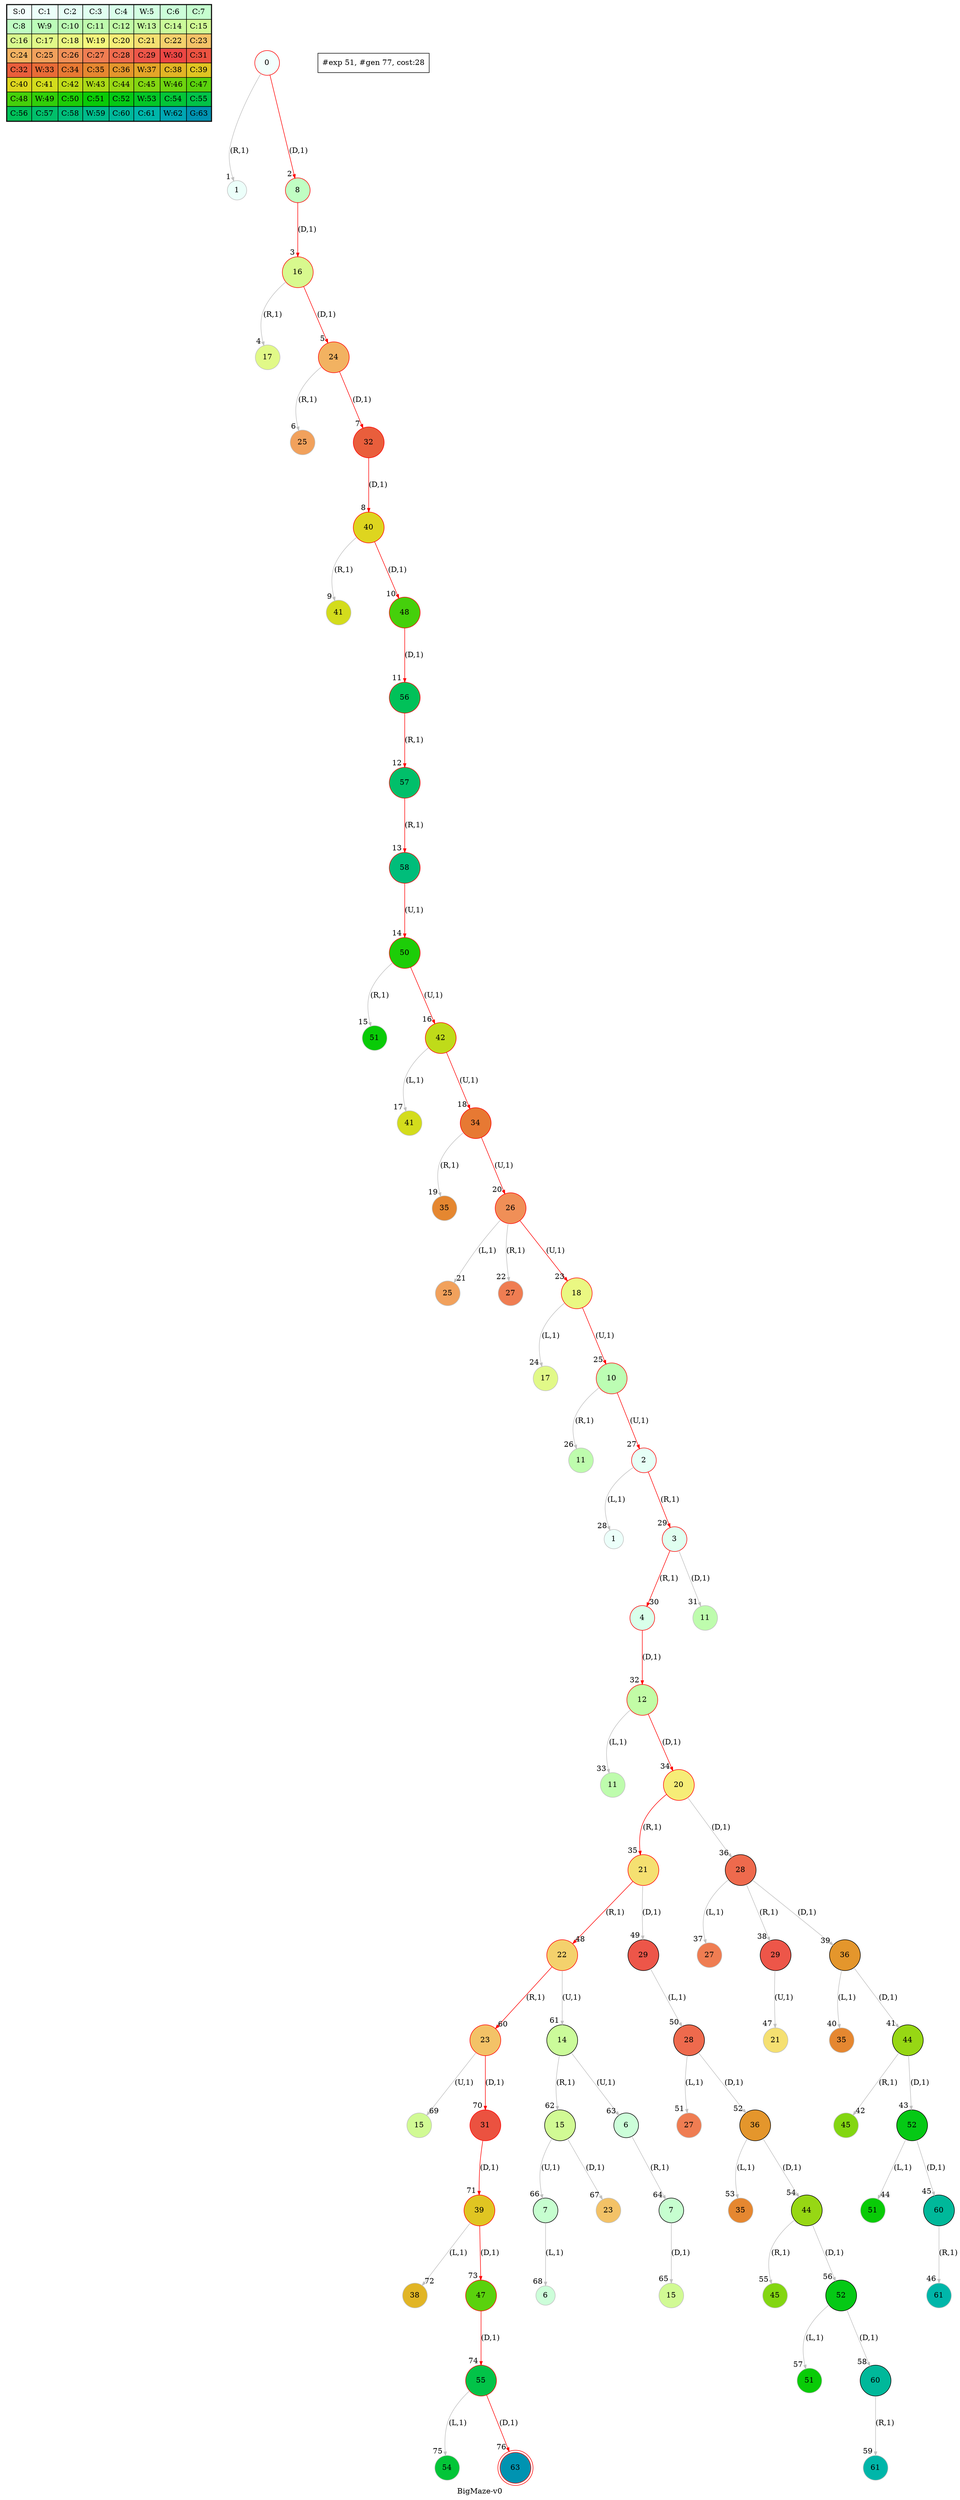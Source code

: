 digraph BigMaze { label="BigMaze-v0" nodesep=1 ranksep="1.2" node [shape=circle] edge [arrowsize=0.7] 
subgraph MAP {label=Map;map [shape=plaintext label=<<table border="1" cellpadding="5" cellspacing="0" cellborder="1"><tr><td bgcolor="0.46862745 0.04925994 0.99969645 1.        ">S:0</td><td bgcolor="0.45294118 0.07385253 0.99931706 1.        ">C:1</td><td bgcolor="0.4372549  0.09840028 0.99878599 1.        ">C:2</td><td bgcolor="0.42156863 0.12288829 0.99810333 1.        ">C:3</td><td bgcolor="0.40588235 0.1473017  0.99726917 1.        ">C:4</td><td bgcolor="0.39019608 0.17162568 0.99628365 1.        ">W:5</td><td bgcolor="0.3745098  0.19584547 0.99514692 1.        ">C:6</td><td bgcolor="0.35882353 0.21994636 0.99385914 1.        ">C:7</td></tr><tr><td bgcolor="0.34313725 0.24391372 0.99242051 1.        ">C:8</td><td bgcolor="0.32745098 0.267733   0.99083125 1.        ">W:9</td><td bgcolor="0.31176471 0.29138975 0.98909161 1.        ">C:10</td><td bgcolor="0.29607843 0.31486959 0.98720184 1.        ">C:11</td><td bgcolor="0.28039216 0.33815827 0.98516223 1.        ">C:12</td><td bgcolor="0.26470588 0.36124167 0.9829731  1.        ">W:13</td><td bgcolor="0.24901961 0.38410575 0.98063477 1.        ">C:14</td><td bgcolor="0.23333333 0.40673664 0.9781476  1.        ">C:15</td></tr><tr><td bgcolor="0.21764706 0.42912061 0.97551197 1.        ">C:16</td><td bgcolor="0.20196078 0.45124406 0.97272827 1.        ">C:17</td><td bgcolor="0.18627451 0.47309356 0.96979694 1.        ">C:18</td><td bgcolor="0.17058824 0.49465584 0.9667184  1.        ">W:19</td><td bgcolor="0.15490196 0.51591783 0.96349314 1.        ">C:20</td><td bgcolor="0.13921569 0.5368666  0.96012165 1.        ">C:21</td><td bgcolor="0.12352941 0.55748944 0.95660442 1.        ">C:22</td><td bgcolor="0.10784314 0.57777383 0.952942   1.        ">C:23</td></tr><tr><td bgcolor="0.09215686 0.59770746 0.94913494 1.        ">C:24</td><td bgcolor="0.07647059 0.61727822 0.94518383 1.        ">C:25</td><td bgcolor="0.06078431 0.63647424 0.94108925 1.        ">C:26</td><td bgcolor="0.04509804 0.65528385 0.93685184 1.        ">C:27</td><td bgcolor="0.02941176 0.67369564 0.93247223 1.        ">C:28</td><td bgcolor="0.01372549 0.69169844 0.92795109 1.        ">C:29</td><td bgcolor="0.00196078 0.70928131 0.92328911 1.        ">W:30</td><td bgcolor="0.01764706 0.72643357 0.91848699 1.        ">C:31</td></tr><tr><td bgcolor="0.03333333 0.74314483 0.91354546 1.        ">C:32</td><td bgcolor="0.04901961 0.75940492 0.90846527 1.        ">W:33</td><td bgcolor="0.06470588 0.77520398 0.9032472  1.        ">C:34</td><td bgcolor="0.08039216 0.79053241 0.89789203 1.        ">C:35</td><td bgcolor="0.09607843 0.80538092 0.89240058 1.        ">C:36</td><td bgcolor="0.11176471 0.81974048 0.88677369 1.        ">W:37</td><td bgcolor="0.12745098 0.83360239 0.88101219 1.        ">C:38</td><td bgcolor="0.14313725 0.84695821 0.87511698 1.        ">C:39</td></tr><tr><td bgcolor="0.15882353 0.85979985 0.86908895 1.        ">C:40</td><td bgcolor="0.1745098  0.87211951 0.862929   1.        ">C:41</td><td bgcolor="0.19019608 0.88390971 0.85663808 1.        ">C:42</td><td bgcolor="0.20588235 0.89516329 0.85021714 1.        ">W:43</td><td bgcolor="0.22156863 0.90587342 0.84366715 1.        ">C:44</td><td bgcolor="0.2372549  0.9160336  0.83698911 1.        ">C:45</td><td bgcolor="0.25294118 0.92563766 0.83018403 1.        ">W:46</td><td bgcolor="0.26862745 0.93467977 0.82325295 1.        ">C:47</td></tr><tr><td bgcolor="0.28431373 0.94315443 0.81619691 1.        ">C:48</td><td bgcolor="0.3        0.95105652 0.80901699 1.        ">W:49</td><td bgcolor="0.31568627 0.95838122 0.80171428 1.        ">C:50</td><td bgcolor="0.33137255 0.96512409 0.79428989 1.        ">C:51</td><td bgcolor="0.34705882 0.97128103 0.78674494 1.        ">C:52</td><td bgcolor="0.3627451  0.97684832 0.77908057 1.        ">W:53</td><td bgcolor="0.37843137 0.98182256 0.77129796 1.        ">C:54</td><td bgcolor="0.39411765 0.98620075 0.76339828 1.        ">C:55</td></tr><tr><td bgcolor="0.40980392 0.98998021 0.75538273 1.        ">C:56</td><td bgcolor="0.4254902  0.99315867 0.74725253 1.        ">C:57</td><td bgcolor="0.44117647 0.99573418 0.73900892 1.        ">C:58</td><td bgcolor="0.45686275 0.99770518 0.73065313 1.        ">W:59</td><td bgcolor="0.47254902 0.99907048 0.72218645 1.        ">C:60</td><td bgcolor="0.48823529 0.99982925 0.71361015 1.        ">C:61</td><td bgcolor="0.51176471 0.99982925 0.70054304 1.        ">W:62</td><td bgcolor="0.52745098 0.99907048 0.69169844 1.        ">G:63</td></tr></table>>]} 
"0_0" [label=0 style=filled color=grey fillcolor="0.46862745 0.04925994 0.99969645 1.        " ];  
"0_0" [label=" 0 " style=filled color=black color=red fillcolor="0.46862745 0.04925994 0.99969645 1.        " ];  "0_0.1-1" [label=1 style=filled color=grey fillcolor="0.45294118 0.07385253 0.99931706 1.        " ];   "0_0" -> "0_0.1-1" [label="(R,1)" headlabel=" 1 " color=grey ]; 
"0_0.8-3" [label=8 style=filled color=grey color=red fillcolor="0.34313725 0.24391372 0.99242051 1.        " ];   "0_0" -> "0_0.8-3" [label="(D,1)" headlabel=" 2 " color=grey color=red ]; 
"0_0.8-3" [label=" 8 " style=filled color=black color=red fillcolor="0.34313725 0.24391372 0.99242051 1.        " ];  "0_0.8.16-3" [label=16 style=filled color=grey color=red fillcolor="0.21764706 0.42912061 0.97551197 1.        " ];   "0_0.8-3" -> "0_0.8.16-3" [label="(D,1)" headlabel=" 3 " color=grey color=red ]; 
"0_0.8.16-3" [label=" 16 " style=filled color=black color=red fillcolor="0.21764706 0.42912061 0.97551197 1.        " ];  "0_0.8.16.17-1" [label=17 style=filled color=grey fillcolor="0.20196078 0.45124406 0.97272827 1.        " ];   "0_0.8.16-3" -> "0_0.8.16.17-1" [label="(R,1)" headlabel=" 4 " color=grey ]; 
"0_0.8.16.24-3" [label=24 style=filled color=grey color=red fillcolor="0.09215686 0.59770746 0.94913494 1.        " ];   "0_0.8.16-3" -> "0_0.8.16.24-3" [label="(D,1)" headlabel=" 5 " color=grey color=red ]; 
"0_0.8.16.24-3" [label=" 24 " style=filled color=black color=red fillcolor="0.09215686 0.59770746 0.94913494 1.        " ];  "0_0.8.16.24.25-1" [label=25 style=filled color=grey fillcolor="0.07647059 0.61727822 0.94518383 1.        " ];   "0_0.8.16.24-3" -> "0_0.8.16.24.25-1" [label="(R,1)" headlabel=" 6 " color=grey ]; 
"0_0.8.16.24.32-3" [label=32 style=filled color=grey color=red fillcolor="0.03333333 0.74314483 0.91354546 1.        " ];   "0_0.8.16.24-3" -> "0_0.8.16.24.32-3" [label="(D,1)" headlabel=" 7 " color=grey color=red ]; 
"0_0.8.16.24.32-3" [label=" 32 " style=filled color=black color=red fillcolor="0.03333333 0.74314483 0.91354546 1.        " ];  "0_0.8.16.24.32.40-3" [label=40 style=filled color=grey color=red fillcolor="0.15882353 0.85979985 0.86908895 1.        " ];   "0_0.8.16.24.32-3" -> "0_0.8.16.24.32.40-3" [label="(D,1)" headlabel=" 8 " color=grey color=red ]; 
"0_0.8.16.24.32.40-3" [label=" 40 " style=filled color=black color=red fillcolor="0.15882353 0.85979985 0.86908895 1.        " ];  "0_0.8.16.24.32.40.41-1" [label=41 style=filled color=grey fillcolor="0.1745098  0.87211951 0.862929   1.        " ];   "0_0.8.16.24.32.40-3" -> "0_0.8.16.24.32.40.41-1" [label="(R,1)" headlabel=" 9 " color=grey ]; 
"0_0.8.16.24.32.40.48-3" [label=48 style=filled color=grey color=red fillcolor="0.28431373 0.94315443 0.81619691 1.        " ];   "0_0.8.16.24.32.40-3" -> "0_0.8.16.24.32.40.48-3" [label="(D,1)" headlabel=" 10 " color=grey color=red ]; 
"0_0.8.16.24.32.40.48-3" [label=" 48 " style=filled color=black color=red fillcolor="0.28431373 0.94315443 0.81619691 1.        " ];  "0_0.8.16.24.32.40.48.56-3" [label=56 style=filled color=grey color=red fillcolor="0.40980392 0.98998021 0.75538273 1.        " ];   "0_0.8.16.24.32.40.48-3" -> "0_0.8.16.24.32.40.48.56-3" [label="(D,1)" headlabel=" 11 " color=grey color=red ]; 
"0_0.8.16.24.32.40.48.56-3" [label=" 56 " style=filled color=black color=red fillcolor="0.40980392 0.98998021 0.75538273 1.        " ];  "0_0.8.16.24.32.40.48.56.57-1" [label=57 style=filled color=grey color=red fillcolor="0.4254902  0.99315867 0.74725253 1.        " ];   "0_0.8.16.24.32.40.48.56-3" -> "0_0.8.16.24.32.40.48.56.57-1" [label="(R,1)" headlabel=" 12 " color=grey color=red ]; 
"0_0.8.16.24.32.40.48.56.57-1" [label=" 57 " style=filled color=black color=red fillcolor="0.4254902  0.99315867 0.74725253 1.        " ];  "0_0.8.16.24.32.40.48.56.57.58-1" [label=58 style=filled color=grey color=red fillcolor="0.44117647 0.99573418 0.73900892 1.        " ];   "0_0.8.16.24.32.40.48.56.57-1" -> "0_0.8.16.24.32.40.48.56.57.58-1" [label="(R,1)" headlabel=" 13 " color=grey color=red ]; 
"0_0.8.16.24.32.40.48.56.57.58-1" [label=" 58 " style=filled color=black color=red fillcolor="0.44117647 0.99573418 0.73900892 1.        " ];  "0_0.8.16.24.32.40.48.56.57.58.50-2" [label=50 style=filled color=grey color=red fillcolor="0.31568627 0.95838122 0.80171428 1.        " ];   "0_0.8.16.24.32.40.48.56.57.58-1" -> "0_0.8.16.24.32.40.48.56.57.58.50-2" [label="(U,1)" headlabel=" 14 " color=grey color=red ]; 
"0_0.8.16.24.32.40.48.56.57.58.50-2" [label=" 50 " style=filled color=black color=red fillcolor="0.31568627 0.95838122 0.80171428 1.        " ];  "0_0.8.16.24.32.40.48.56.57.58.50.51-1" [label=51 style=filled color=grey fillcolor="0.33137255 0.96512409 0.79428989 1.        " ];   "0_0.8.16.24.32.40.48.56.57.58.50-2" -> "0_0.8.16.24.32.40.48.56.57.58.50.51-1" [label="(R,1)" headlabel=" 15 " color=grey ]; 
"0_0.8.16.24.32.40.48.56.57.58.50.42-2" [label=42 style=filled color=grey color=red fillcolor="0.19019608 0.88390971 0.85663808 1.        " ];   "0_0.8.16.24.32.40.48.56.57.58.50-2" -> "0_0.8.16.24.32.40.48.56.57.58.50.42-2" [label="(U,1)" headlabel=" 16 " color=grey color=red ]; 
"0_0.8.16.24.32.40.48.56.57.58.50.42-2" [label=" 42 " style=filled color=black color=red fillcolor="0.19019608 0.88390971 0.85663808 1.        " ];  "0_0.8.16.24.32.40.48.56.57.58.50.42.41-0" [label=41 style=filled color=grey fillcolor="0.1745098  0.87211951 0.862929   1.        " ];   "0_0.8.16.24.32.40.48.56.57.58.50.42-2" -> "0_0.8.16.24.32.40.48.56.57.58.50.42.41-0" [label="(L,1)" headlabel=" 17 " color=grey ]; 
"0_0.8.16.24.32.40.48.56.57.58.50.42.34-2" [label=34 style=filled color=grey color=red fillcolor="0.06470588 0.77520398 0.9032472  1.        " ];   "0_0.8.16.24.32.40.48.56.57.58.50.42-2" -> "0_0.8.16.24.32.40.48.56.57.58.50.42.34-2" [label="(U,1)" headlabel=" 18 " color=grey color=red ]; 
"0_0.8.16.24.32.40.48.56.57.58.50.42.34-2" [label=" 34 " style=filled color=black color=red fillcolor="0.06470588 0.77520398 0.9032472  1.        " ];  "0_0.8.16.24.32.40.48.56.57.58.50.42.34.35-1" [label=35 style=filled color=grey fillcolor="0.08039216 0.79053241 0.89789203 1.        " ];   "0_0.8.16.24.32.40.48.56.57.58.50.42.34-2" -> "0_0.8.16.24.32.40.48.56.57.58.50.42.34.35-1" [label="(R,1)" headlabel=" 19 " color=grey ]; 
"0_0.8.16.24.32.40.48.56.57.58.50.42.34.26-2" [label=26 style=filled color=grey color=red fillcolor="0.06078431 0.63647424 0.94108925 1.        " ];   "0_0.8.16.24.32.40.48.56.57.58.50.42.34-2" -> "0_0.8.16.24.32.40.48.56.57.58.50.42.34.26-2" [label="(U,1)" headlabel=" 20 " color=grey color=red ]; 
"0_0.8.16.24.32.40.48.56.57.58.50.42.34.26-2" [label=" 26 " style=filled color=black color=red fillcolor="0.06078431 0.63647424 0.94108925 1.        " ];  "0_0.8.16.24.32.40.48.56.57.58.50.42.34.26.25-0" [label=25 style=filled color=grey fillcolor="0.07647059 0.61727822 0.94518383 1.        " ];   "0_0.8.16.24.32.40.48.56.57.58.50.42.34.26-2" -> "0_0.8.16.24.32.40.48.56.57.58.50.42.34.26.25-0" [label="(L,1)" headlabel=" 21 " color=grey ]; 
"0_0.8.16.24.32.40.48.56.57.58.50.42.34.26.27-1" [label=27 style=filled color=grey fillcolor="0.04509804 0.65528385 0.93685184 1.        " ];   "0_0.8.16.24.32.40.48.56.57.58.50.42.34.26-2" -> "0_0.8.16.24.32.40.48.56.57.58.50.42.34.26.27-1" [label="(R,1)" headlabel=" 22 " color=grey ]; 
"0_0.8.16.24.32.40.48.56.57.58.50.42.34.26.18-2" [label=18 style=filled color=grey color=red fillcolor="0.18627451 0.47309356 0.96979694 1.        " ];   "0_0.8.16.24.32.40.48.56.57.58.50.42.34.26-2" -> "0_0.8.16.24.32.40.48.56.57.58.50.42.34.26.18-2" [label="(U,1)" headlabel=" 23 " color=grey color=red ]; 
"0_0.8.16.24.32.40.48.56.57.58.50.42.34.26.18-2" [label=" 18 " style=filled color=black color=red fillcolor="0.18627451 0.47309356 0.96979694 1.        " ];  "0_0.8.16.24.32.40.48.56.57.58.50.42.34.26.18.17-0" [label=17 style=filled color=grey fillcolor="0.20196078 0.45124406 0.97272827 1.        " ];   "0_0.8.16.24.32.40.48.56.57.58.50.42.34.26.18-2" -> "0_0.8.16.24.32.40.48.56.57.58.50.42.34.26.18.17-0" [label="(L,1)" headlabel=" 24 " color=grey ]; 
"0_0.8.16.24.32.40.48.56.57.58.50.42.34.26.18.10-2" [label=10 style=filled color=grey color=red fillcolor="0.31176471 0.29138975 0.98909161 1.        " ];   "0_0.8.16.24.32.40.48.56.57.58.50.42.34.26.18-2" -> "0_0.8.16.24.32.40.48.56.57.58.50.42.34.26.18.10-2" [label="(U,1)" headlabel=" 25 " color=grey color=red ]; 
"0_0.8.16.24.32.40.48.56.57.58.50.42.34.26.18.10-2" [label=" 10 " style=filled color=black color=red fillcolor="0.31176471 0.29138975 0.98909161 1.        " ];  "0_0.8.16.24.32.40.48.56.57.58.50.42.34.26.18.10.11-1" [label=11 style=filled color=grey fillcolor="0.29607843 0.31486959 0.98720184 1.        " ];   "0_0.8.16.24.32.40.48.56.57.58.50.42.34.26.18.10-2" -> "0_0.8.16.24.32.40.48.56.57.58.50.42.34.26.18.10.11-1" [label="(R,1)" headlabel=" 26 " color=grey ]; 
"0_0.8.16.24.32.40.48.56.57.58.50.42.34.26.18.10.2-2" [label=2 style=filled color=grey color=red fillcolor="0.4372549  0.09840028 0.99878599 1.        " ];   "0_0.8.16.24.32.40.48.56.57.58.50.42.34.26.18.10-2" -> "0_0.8.16.24.32.40.48.56.57.58.50.42.34.26.18.10.2-2" [label="(U,1)" headlabel=" 27 " color=grey color=red ]; 
"0_0.8.16.24.32.40.48.56.57.58.50.42.34.26.18.10.2-2" [label=" 2 " style=filled color=black color=red fillcolor="0.4372549  0.09840028 0.99878599 1.        " ];  "0_0.8.16.24.32.40.48.56.57.58.50.42.34.26.18.10.2.1-0" [label=1 style=filled color=grey fillcolor="0.45294118 0.07385253 0.99931706 1.        " ];   "0_0.8.16.24.32.40.48.56.57.58.50.42.34.26.18.10.2-2" -> "0_0.8.16.24.32.40.48.56.57.58.50.42.34.26.18.10.2.1-0" [label="(L,1)" headlabel=" 28 " color=grey ]; 
"0_0.8.16.24.32.40.48.56.57.58.50.42.34.26.18.10.2.3-1" [label=3 style=filled color=grey color=red fillcolor="0.42156863 0.12288829 0.99810333 1.        " ];   "0_0.8.16.24.32.40.48.56.57.58.50.42.34.26.18.10.2-2" -> "0_0.8.16.24.32.40.48.56.57.58.50.42.34.26.18.10.2.3-1" [label="(R,1)" headlabel=" 29 " color=grey color=red ]; 
"0_0.8.16.24.32.40.48.56.57.58.50.42.34.26.18.10.2.3-1" [label=" 3 " style=filled color=black color=red fillcolor="0.42156863 0.12288829 0.99810333 1.        " ];  "0_0.8.16.24.32.40.48.56.57.58.50.42.34.26.18.10.2.3.4-1" [label=4 style=filled color=grey color=red fillcolor="0.40588235 0.1473017  0.99726917 1.        " ];   "0_0.8.16.24.32.40.48.56.57.58.50.42.34.26.18.10.2.3-1" -> "0_0.8.16.24.32.40.48.56.57.58.50.42.34.26.18.10.2.3.4-1" [label="(R,1)" headlabel=" 30 " color=grey color=red ]; 
"0_0.8.16.24.32.40.48.56.57.58.50.42.34.26.18.10.2.3.11-3" [label=11 style=filled color=grey fillcolor="0.29607843 0.31486959 0.98720184 1.        " ];   "0_0.8.16.24.32.40.48.56.57.58.50.42.34.26.18.10.2.3-1" -> "0_0.8.16.24.32.40.48.56.57.58.50.42.34.26.18.10.2.3.11-3" [label="(D,1)" headlabel=" 31 " color=grey ]; 
"0_0.8.16.24.32.40.48.56.57.58.50.42.34.26.18.10.2.3.4-1" [label=" 4 " style=filled color=black color=red fillcolor="0.40588235 0.1473017  0.99726917 1.        " ];  "0_0.8.16.24.32.40.48.56.57.58.50.42.34.26.18.10.2.3.4.12-3" [label=12 style=filled color=grey color=red fillcolor="0.28039216 0.33815827 0.98516223 1.        " ];   "0_0.8.16.24.32.40.48.56.57.58.50.42.34.26.18.10.2.3.4-1" -> "0_0.8.16.24.32.40.48.56.57.58.50.42.34.26.18.10.2.3.4.12-3" [label="(D,1)" headlabel=" 32 " color=grey color=red ]; 
"0_0.8.16.24.32.40.48.56.57.58.50.42.34.26.18.10.2.3.4.12-3" [label=" 12 " style=filled color=black color=red fillcolor="0.28039216 0.33815827 0.98516223 1.        " ];  "0_0.8.16.24.32.40.48.56.57.58.50.42.34.26.18.10.2.3.4.12.11-0" [label=11 style=filled color=grey fillcolor="0.29607843 0.31486959 0.98720184 1.        " ];   "0_0.8.16.24.32.40.48.56.57.58.50.42.34.26.18.10.2.3.4.12-3" -> "0_0.8.16.24.32.40.48.56.57.58.50.42.34.26.18.10.2.3.4.12.11-0" [label="(L,1)" headlabel=" 33 " color=grey ]; 
"0_0.8.16.24.32.40.48.56.57.58.50.42.34.26.18.10.2.3.4.12.20-3" [label=20 style=filled color=grey color=red fillcolor="0.15490196 0.51591783 0.96349314 1.        " ];   "0_0.8.16.24.32.40.48.56.57.58.50.42.34.26.18.10.2.3.4.12-3" -> "0_0.8.16.24.32.40.48.56.57.58.50.42.34.26.18.10.2.3.4.12.20-3" [label="(D,1)" headlabel=" 34 " color=grey color=red ]; 
"0_0.8.16.24.32.40.48.56.57.58.50.42.34.26.18.10.2.3.4.12.20-3" [label=" 20 " style=filled color=black color=red fillcolor="0.15490196 0.51591783 0.96349314 1.        " ];  "0_0.8.16.24.32.40.48.56.57.58.50.42.34.26.18.10.2.3.4.12.20.21-1" [label=21 style=filled color=grey color=red fillcolor="0.13921569 0.5368666  0.96012165 1.        " ];   "0_0.8.16.24.32.40.48.56.57.58.50.42.34.26.18.10.2.3.4.12.20-3" -> "0_0.8.16.24.32.40.48.56.57.58.50.42.34.26.18.10.2.3.4.12.20.21-1" [label="(R,1)" headlabel=" 35 " color=grey color=red ]; 
"0_0.8.16.24.32.40.48.56.57.58.50.42.34.26.18.10.2.3.4.12.20.28-3" [label=28 style=filled color=grey fillcolor="0.02941176 0.67369564 0.93247223 1.        " ];   "0_0.8.16.24.32.40.48.56.57.58.50.42.34.26.18.10.2.3.4.12.20-3" -> "0_0.8.16.24.32.40.48.56.57.58.50.42.34.26.18.10.2.3.4.12.20.28-3" [label="(D,1)" headlabel=" 36 " color=grey ]; 
"0_0.8.16.24.32.40.48.56.57.58.50.42.34.26.18.10.2.3.4.12.20.28-3" [label=" 28 " style=filled color=black fillcolor="0.02941176 0.67369564 0.93247223 1.        " ];  "0_0.8.16.24.32.40.48.56.57.58.50.42.34.26.18.10.2.3.4.12.20.28.27-0" [label=27 style=filled color=grey fillcolor="0.04509804 0.65528385 0.93685184 1.        " ];   "0_0.8.16.24.32.40.48.56.57.58.50.42.34.26.18.10.2.3.4.12.20.28-3" -> "0_0.8.16.24.32.40.48.56.57.58.50.42.34.26.18.10.2.3.4.12.20.28.27-0" [label="(L,1)" headlabel=" 37 " color=grey ]; 
"0_0.8.16.24.32.40.48.56.57.58.50.42.34.26.18.10.2.3.4.12.20.28.29-1" [label=29 style=filled color=grey fillcolor="0.01372549 0.69169844 0.92795109 1.        " ];   "0_0.8.16.24.32.40.48.56.57.58.50.42.34.26.18.10.2.3.4.12.20.28-3" -> "0_0.8.16.24.32.40.48.56.57.58.50.42.34.26.18.10.2.3.4.12.20.28.29-1" [label="(R,1)" headlabel=" 38 " color=grey ]; 
"0_0.8.16.24.32.40.48.56.57.58.50.42.34.26.18.10.2.3.4.12.20.28.36-3" [label=36 style=filled color=grey fillcolor="0.09607843 0.80538092 0.89240058 1.        " ];   "0_0.8.16.24.32.40.48.56.57.58.50.42.34.26.18.10.2.3.4.12.20.28-3" -> "0_0.8.16.24.32.40.48.56.57.58.50.42.34.26.18.10.2.3.4.12.20.28.36-3" [label="(D,1)" headlabel=" 39 " color=grey ]; 
"0_0.8.16.24.32.40.48.56.57.58.50.42.34.26.18.10.2.3.4.12.20.28.36-3" [label=" 36 " style=filled color=black fillcolor="0.09607843 0.80538092 0.89240058 1.        " ];  "0_0.8.16.24.32.40.48.56.57.58.50.42.34.26.18.10.2.3.4.12.20.28.36.35-0" [label=35 style=filled color=grey fillcolor="0.08039216 0.79053241 0.89789203 1.        " ];   "0_0.8.16.24.32.40.48.56.57.58.50.42.34.26.18.10.2.3.4.12.20.28.36-3" -> "0_0.8.16.24.32.40.48.56.57.58.50.42.34.26.18.10.2.3.4.12.20.28.36.35-0" [label="(L,1)" headlabel=" 40 " color=grey ]; 
"0_0.8.16.24.32.40.48.56.57.58.50.42.34.26.18.10.2.3.4.12.20.28.36.44-3" [label=44 style=filled color=grey fillcolor="0.22156863 0.90587342 0.84366715 1.        " ];   "0_0.8.16.24.32.40.48.56.57.58.50.42.34.26.18.10.2.3.4.12.20.28.36-3" -> "0_0.8.16.24.32.40.48.56.57.58.50.42.34.26.18.10.2.3.4.12.20.28.36.44-3" [label="(D,1)" headlabel=" 41 " color=grey ]; 
"0_0.8.16.24.32.40.48.56.57.58.50.42.34.26.18.10.2.3.4.12.20.28.36.44-3" [label=" 44 " style=filled color=black fillcolor="0.22156863 0.90587342 0.84366715 1.        " ];  "0_0.8.16.24.32.40.48.56.57.58.50.42.34.26.18.10.2.3.4.12.20.28.36.44.45-1" [label=45 style=filled color=grey fillcolor="0.2372549  0.9160336  0.83698911 1.        " ];   "0_0.8.16.24.32.40.48.56.57.58.50.42.34.26.18.10.2.3.4.12.20.28.36.44-3" -> "0_0.8.16.24.32.40.48.56.57.58.50.42.34.26.18.10.2.3.4.12.20.28.36.44.45-1" [label="(R,1)" headlabel=" 42 " color=grey ]; 
"0_0.8.16.24.32.40.48.56.57.58.50.42.34.26.18.10.2.3.4.12.20.28.36.44.52-3" [label=52 style=filled color=grey fillcolor="0.34705882 0.97128103 0.78674494 1.        " ];   "0_0.8.16.24.32.40.48.56.57.58.50.42.34.26.18.10.2.3.4.12.20.28.36.44-3" -> "0_0.8.16.24.32.40.48.56.57.58.50.42.34.26.18.10.2.3.4.12.20.28.36.44.52-3" [label="(D,1)" headlabel=" 43 " color=grey ]; 
"0_0.8.16.24.32.40.48.56.57.58.50.42.34.26.18.10.2.3.4.12.20.28.36.44.52-3" [label=" 52 " style=filled color=black fillcolor="0.34705882 0.97128103 0.78674494 1.        " ];  "0_0.8.16.24.32.40.48.56.57.58.50.42.34.26.18.10.2.3.4.12.20.28.36.44.52.51-0" [label=51 style=filled color=grey fillcolor="0.33137255 0.96512409 0.79428989 1.        " ];   "0_0.8.16.24.32.40.48.56.57.58.50.42.34.26.18.10.2.3.4.12.20.28.36.44.52-3" -> "0_0.8.16.24.32.40.48.56.57.58.50.42.34.26.18.10.2.3.4.12.20.28.36.44.52.51-0" [label="(L,1)" headlabel=" 44 " color=grey ]; 
"0_0.8.16.24.32.40.48.56.57.58.50.42.34.26.18.10.2.3.4.12.20.28.36.44.52.60-3" [label=60 style=filled color=grey fillcolor="0.47254902 0.99907048 0.72218645 1.        " ];   "0_0.8.16.24.32.40.48.56.57.58.50.42.34.26.18.10.2.3.4.12.20.28.36.44.52-3" -> "0_0.8.16.24.32.40.48.56.57.58.50.42.34.26.18.10.2.3.4.12.20.28.36.44.52.60-3" [label="(D,1)" headlabel=" 45 " color=grey ]; 
"0_0.8.16.24.32.40.48.56.57.58.50.42.34.26.18.10.2.3.4.12.20.28.36.44.52.60-3" [label=" 60 " style=filled color=black fillcolor="0.47254902 0.99907048 0.72218645 1.        " ];  "0_0.8.16.24.32.40.48.56.57.58.50.42.34.26.18.10.2.3.4.12.20.28.36.44.52.60.61-1" [label=61 style=filled color=grey fillcolor="0.48823529 0.99982925 0.71361015 1.        " ];   "0_0.8.16.24.32.40.48.56.57.58.50.42.34.26.18.10.2.3.4.12.20.28.36.44.52.60-3" -> "0_0.8.16.24.32.40.48.56.57.58.50.42.34.26.18.10.2.3.4.12.20.28.36.44.52.60.61-1" [label="(R,1)" headlabel=" 46 " color=grey ]; 
"0_0.8.16.24.32.40.48.56.57.58.50.42.34.26.18.10.2.3.4.12.20.28.29-1" [label=" 29 " style=filled color=black fillcolor="0.01372549 0.69169844 0.92795109 1.        " ];  "0_0.8.16.24.32.40.48.56.57.58.50.42.34.26.18.10.2.3.4.12.20.28.29.21-2" [label=21 style=filled color=grey fillcolor="0.13921569 0.5368666  0.96012165 1.        " ];   "0_0.8.16.24.32.40.48.56.57.58.50.42.34.26.18.10.2.3.4.12.20.28.29-1" -> "0_0.8.16.24.32.40.48.56.57.58.50.42.34.26.18.10.2.3.4.12.20.28.29.21-2" [label="(U,1)" headlabel=" 47 " color=grey ]; 
"0_0.8.16.24.32.40.48.56.57.58.50.42.34.26.18.10.2.3.4.12.20.21-1" [label=" 21 " style=filled color=black color=red fillcolor="0.13921569 0.5368666  0.96012165 1.        " ];  "0_0.8.16.24.32.40.48.56.57.58.50.42.34.26.18.10.2.3.4.12.20.21.22-1" [label=22 style=filled color=grey color=red fillcolor="0.12352941 0.55748944 0.95660442 1.        " ];   "0_0.8.16.24.32.40.48.56.57.58.50.42.34.26.18.10.2.3.4.12.20.21-1" -> "0_0.8.16.24.32.40.48.56.57.58.50.42.34.26.18.10.2.3.4.12.20.21.22-1" [label="(R,1)" headlabel=" 48 " color=grey color=red ]; 
"0_0.8.16.24.32.40.48.56.57.58.50.42.34.26.18.10.2.3.4.12.20.21.29-3" [label=29 style=filled color=grey fillcolor="0.01372549 0.69169844 0.92795109 1.        " ];   "0_0.8.16.24.32.40.48.56.57.58.50.42.34.26.18.10.2.3.4.12.20.21-1" -> "0_0.8.16.24.32.40.48.56.57.58.50.42.34.26.18.10.2.3.4.12.20.21.29-3" [label="(D,1)" headlabel=" 49 " color=grey ]; 
"0_0.8.16.24.32.40.48.56.57.58.50.42.34.26.18.10.2.3.4.12.20.21.29-3" [label=" 29 " style=filled color=black fillcolor="0.01372549 0.69169844 0.92795109 1.        " ];  "0_0.8.16.24.32.40.48.56.57.58.50.42.34.26.18.10.2.3.4.12.20.21.29.28-0" [label=28 style=filled color=grey fillcolor="0.02941176 0.67369564 0.93247223 1.        " ];   "0_0.8.16.24.32.40.48.56.57.58.50.42.34.26.18.10.2.3.4.12.20.21.29-3" -> "0_0.8.16.24.32.40.48.56.57.58.50.42.34.26.18.10.2.3.4.12.20.21.29.28-0" [label="(L,1)" headlabel=" 50 " color=grey ]; 
"0_0.8.16.24.32.40.48.56.57.58.50.42.34.26.18.10.2.3.4.12.20.21.29.28-0" [label=" 28 " style=filled color=black fillcolor="0.02941176 0.67369564 0.93247223 1.        " ];  "0_0.8.16.24.32.40.48.56.57.58.50.42.34.26.18.10.2.3.4.12.20.21.29.28.27-0" [label=27 style=filled color=grey fillcolor="0.04509804 0.65528385 0.93685184 1.        " ];   "0_0.8.16.24.32.40.48.56.57.58.50.42.34.26.18.10.2.3.4.12.20.21.29.28-0" -> "0_0.8.16.24.32.40.48.56.57.58.50.42.34.26.18.10.2.3.4.12.20.21.29.28.27-0" [label="(L,1)" headlabel=" 51 " color=grey ]; 
"0_0.8.16.24.32.40.48.56.57.58.50.42.34.26.18.10.2.3.4.12.20.21.29.28.36-3" [label=36 style=filled color=grey fillcolor="0.09607843 0.80538092 0.89240058 1.        " ];   "0_0.8.16.24.32.40.48.56.57.58.50.42.34.26.18.10.2.3.4.12.20.21.29.28-0" -> "0_0.8.16.24.32.40.48.56.57.58.50.42.34.26.18.10.2.3.4.12.20.21.29.28.36-3" [label="(D,1)" headlabel=" 52 " color=grey ]; 
"0_0.8.16.24.32.40.48.56.57.58.50.42.34.26.18.10.2.3.4.12.20.21.29.28.36-3" [label=" 36 " style=filled color=black fillcolor="0.09607843 0.80538092 0.89240058 1.        " ];  "0_0.8.16.24.32.40.48.56.57.58.50.42.34.26.18.10.2.3.4.12.20.21.29.28.36.35-0" [label=35 style=filled color=grey fillcolor="0.08039216 0.79053241 0.89789203 1.        " ];   "0_0.8.16.24.32.40.48.56.57.58.50.42.34.26.18.10.2.3.4.12.20.21.29.28.36-3" -> "0_0.8.16.24.32.40.48.56.57.58.50.42.34.26.18.10.2.3.4.12.20.21.29.28.36.35-0" [label="(L,1)" headlabel=" 53 " color=grey ]; 
"0_0.8.16.24.32.40.48.56.57.58.50.42.34.26.18.10.2.3.4.12.20.21.29.28.36.44-3" [label=44 style=filled color=grey fillcolor="0.22156863 0.90587342 0.84366715 1.        " ];   "0_0.8.16.24.32.40.48.56.57.58.50.42.34.26.18.10.2.3.4.12.20.21.29.28.36-3" -> "0_0.8.16.24.32.40.48.56.57.58.50.42.34.26.18.10.2.3.4.12.20.21.29.28.36.44-3" [label="(D,1)" headlabel=" 54 " color=grey ]; 
"0_0.8.16.24.32.40.48.56.57.58.50.42.34.26.18.10.2.3.4.12.20.21.29.28.36.44-3" [label=" 44 " style=filled color=black fillcolor="0.22156863 0.90587342 0.84366715 1.        " ];  "0_0.8.16.24.32.40.48.56.57.58.50.42.34.26.18.10.2.3.4.12.20.21.29.28.36.44.45-1" [label=45 style=filled color=grey fillcolor="0.2372549  0.9160336  0.83698911 1.        " ];   "0_0.8.16.24.32.40.48.56.57.58.50.42.34.26.18.10.2.3.4.12.20.21.29.28.36.44-3" -> "0_0.8.16.24.32.40.48.56.57.58.50.42.34.26.18.10.2.3.4.12.20.21.29.28.36.44.45-1" [label="(R,1)" headlabel=" 55 " color=grey ]; 
"0_0.8.16.24.32.40.48.56.57.58.50.42.34.26.18.10.2.3.4.12.20.21.29.28.36.44.52-3" [label=52 style=filled color=grey fillcolor="0.34705882 0.97128103 0.78674494 1.        " ];   "0_0.8.16.24.32.40.48.56.57.58.50.42.34.26.18.10.2.3.4.12.20.21.29.28.36.44-3" -> "0_0.8.16.24.32.40.48.56.57.58.50.42.34.26.18.10.2.3.4.12.20.21.29.28.36.44.52-3" [label="(D,1)" headlabel=" 56 " color=grey ]; 
"0_0.8.16.24.32.40.48.56.57.58.50.42.34.26.18.10.2.3.4.12.20.21.29.28.36.44.52-3" [label=" 52 " style=filled color=black fillcolor="0.34705882 0.97128103 0.78674494 1.        " ];  "0_0.8.16.24.32.40.48.56.57.58.50.42.34.26.18.10.2.3.4.12.20.21.29.28.36.44.52.51-0" [label=51 style=filled color=grey fillcolor="0.33137255 0.96512409 0.79428989 1.        " ];   "0_0.8.16.24.32.40.48.56.57.58.50.42.34.26.18.10.2.3.4.12.20.21.29.28.36.44.52-3" -> "0_0.8.16.24.32.40.48.56.57.58.50.42.34.26.18.10.2.3.4.12.20.21.29.28.36.44.52.51-0" [label="(L,1)" headlabel=" 57 " color=grey ]; 
"0_0.8.16.24.32.40.48.56.57.58.50.42.34.26.18.10.2.3.4.12.20.21.29.28.36.44.52.60-3" [label=60 style=filled color=grey fillcolor="0.47254902 0.99907048 0.72218645 1.        " ];   "0_0.8.16.24.32.40.48.56.57.58.50.42.34.26.18.10.2.3.4.12.20.21.29.28.36.44.52-3" -> "0_0.8.16.24.32.40.48.56.57.58.50.42.34.26.18.10.2.3.4.12.20.21.29.28.36.44.52.60-3" [label="(D,1)" headlabel=" 58 " color=grey ]; 
"0_0.8.16.24.32.40.48.56.57.58.50.42.34.26.18.10.2.3.4.12.20.21.29.28.36.44.52.60-3" [label=" 60 " style=filled color=black fillcolor="0.47254902 0.99907048 0.72218645 1.        " ];  "0_0.8.16.24.32.40.48.56.57.58.50.42.34.26.18.10.2.3.4.12.20.21.29.28.36.44.52.60.61-1" [label=61 style=filled color=grey fillcolor="0.48823529 0.99982925 0.71361015 1.        " ];   "0_0.8.16.24.32.40.48.56.57.58.50.42.34.26.18.10.2.3.4.12.20.21.29.28.36.44.52.60-3" -> "0_0.8.16.24.32.40.48.56.57.58.50.42.34.26.18.10.2.3.4.12.20.21.29.28.36.44.52.60.61-1" [label="(R,1)" headlabel=" 59 " color=grey ]; 
"0_0.8.16.24.32.40.48.56.57.58.50.42.34.26.18.10.2.3.4.12.20.21.22-1" [label=" 22 " style=filled color=black color=red fillcolor="0.12352941 0.55748944 0.95660442 1.        " ];  "0_0.8.16.24.32.40.48.56.57.58.50.42.34.26.18.10.2.3.4.12.20.21.22.23-1" [label=23 style=filled color=grey color=red fillcolor="0.10784314 0.57777383 0.952942   1.        " ];   "0_0.8.16.24.32.40.48.56.57.58.50.42.34.26.18.10.2.3.4.12.20.21.22-1" -> "0_0.8.16.24.32.40.48.56.57.58.50.42.34.26.18.10.2.3.4.12.20.21.22.23-1" [label="(R,1)" headlabel=" 60 " color=grey color=red ]; 
"0_0.8.16.24.32.40.48.56.57.58.50.42.34.26.18.10.2.3.4.12.20.21.22.14-2" [label=14 style=filled color=grey fillcolor="0.24901961 0.38410575 0.98063477 1.        " ];   "0_0.8.16.24.32.40.48.56.57.58.50.42.34.26.18.10.2.3.4.12.20.21.22-1" -> "0_0.8.16.24.32.40.48.56.57.58.50.42.34.26.18.10.2.3.4.12.20.21.22.14-2" [label="(U,1)" headlabel=" 61 " color=grey ]; 
"0_0.8.16.24.32.40.48.56.57.58.50.42.34.26.18.10.2.3.4.12.20.21.22.14-2" [label=" 14 " style=filled color=black fillcolor="0.24901961 0.38410575 0.98063477 1.        " ];  "0_0.8.16.24.32.40.48.56.57.58.50.42.34.26.18.10.2.3.4.12.20.21.22.14.15-1" [label=15 style=filled color=grey fillcolor="0.23333333 0.40673664 0.9781476  1.        " ];   "0_0.8.16.24.32.40.48.56.57.58.50.42.34.26.18.10.2.3.4.12.20.21.22.14-2" -> "0_0.8.16.24.32.40.48.56.57.58.50.42.34.26.18.10.2.3.4.12.20.21.22.14.15-1" [label="(R,1)" headlabel=" 62 " color=grey ]; 
"0_0.8.16.24.32.40.48.56.57.58.50.42.34.26.18.10.2.3.4.12.20.21.22.14.6-2" [label=6 style=filled color=grey fillcolor="0.3745098  0.19584547 0.99514692 1.        " ];   "0_0.8.16.24.32.40.48.56.57.58.50.42.34.26.18.10.2.3.4.12.20.21.22.14-2" -> "0_0.8.16.24.32.40.48.56.57.58.50.42.34.26.18.10.2.3.4.12.20.21.22.14.6-2" [label="(U,1)" headlabel=" 63 " color=grey ]; 
"0_0.8.16.24.32.40.48.56.57.58.50.42.34.26.18.10.2.3.4.12.20.21.22.14.6-2" [label=" 6 " style=filled color=black fillcolor="0.3745098  0.19584547 0.99514692 1.        " ];  "0_0.8.16.24.32.40.48.56.57.58.50.42.34.26.18.10.2.3.4.12.20.21.22.14.6.7-1" [label=7 style=filled color=grey fillcolor="0.35882353 0.21994636 0.99385914 1.        " ];   "0_0.8.16.24.32.40.48.56.57.58.50.42.34.26.18.10.2.3.4.12.20.21.22.14.6-2" -> "0_0.8.16.24.32.40.48.56.57.58.50.42.34.26.18.10.2.3.4.12.20.21.22.14.6.7-1" [label="(R,1)" headlabel=" 64 " color=grey ]; 
"0_0.8.16.24.32.40.48.56.57.58.50.42.34.26.18.10.2.3.4.12.20.21.22.14.6.7-1" [label=" 7 " style=filled color=black fillcolor="0.35882353 0.21994636 0.99385914 1.        " ];  "0_0.8.16.24.32.40.48.56.57.58.50.42.34.26.18.10.2.3.4.12.20.21.22.14.6.7.15-3" [label=15 style=filled color=grey fillcolor="0.23333333 0.40673664 0.9781476  1.        " ];   "0_0.8.16.24.32.40.48.56.57.58.50.42.34.26.18.10.2.3.4.12.20.21.22.14.6.7-1" -> "0_0.8.16.24.32.40.48.56.57.58.50.42.34.26.18.10.2.3.4.12.20.21.22.14.6.7.15-3" [label="(D,1)" headlabel=" 65 " color=grey ]; 
"0_0.8.16.24.32.40.48.56.57.58.50.42.34.26.18.10.2.3.4.12.20.21.22.14.15-1" [label=" 15 " style=filled color=black fillcolor="0.23333333 0.40673664 0.9781476  1.        " ];  "0_0.8.16.24.32.40.48.56.57.58.50.42.34.26.18.10.2.3.4.12.20.21.22.14.15.7-2" [label=7 style=filled color=grey fillcolor="0.35882353 0.21994636 0.99385914 1.        " ];   "0_0.8.16.24.32.40.48.56.57.58.50.42.34.26.18.10.2.3.4.12.20.21.22.14.15-1" -> "0_0.8.16.24.32.40.48.56.57.58.50.42.34.26.18.10.2.3.4.12.20.21.22.14.15.7-2" [label="(U,1)" headlabel=" 66 " color=grey ]; 
"0_0.8.16.24.32.40.48.56.57.58.50.42.34.26.18.10.2.3.4.12.20.21.22.14.15.23-3" [label=23 style=filled color=grey fillcolor="0.10784314 0.57777383 0.952942   1.        " ];   "0_0.8.16.24.32.40.48.56.57.58.50.42.34.26.18.10.2.3.4.12.20.21.22.14.15-1" -> "0_0.8.16.24.32.40.48.56.57.58.50.42.34.26.18.10.2.3.4.12.20.21.22.14.15.23-3" [label="(D,1)" headlabel=" 67 " color=grey ]; 
"0_0.8.16.24.32.40.48.56.57.58.50.42.34.26.18.10.2.3.4.12.20.21.22.14.15.7-2" [label=" 7 " style=filled color=black fillcolor="0.35882353 0.21994636 0.99385914 1.        " ];  "0_0.8.16.24.32.40.48.56.57.58.50.42.34.26.18.10.2.3.4.12.20.21.22.14.15.7.6-0" [label=6 style=filled color=grey fillcolor="0.3745098  0.19584547 0.99514692 1.        " ];   "0_0.8.16.24.32.40.48.56.57.58.50.42.34.26.18.10.2.3.4.12.20.21.22.14.15.7-2" -> "0_0.8.16.24.32.40.48.56.57.58.50.42.34.26.18.10.2.3.4.12.20.21.22.14.15.7.6-0" [label="(L,1)" headlabel=" 68 " color=grey ]; 
"0_0.8.16.24.32.40.48.56.57.58.50.42.34.26.18.10.2.3.4.12.20.21.22.23-1" [label=" 23 " style=filled color=black color=red fillcolor="0.10784314 0.57777383 0.952942   1.        " ];  "0_0.8.16.24.32.40.48.56.57.58.50.42.34.26.18.10.2.3.4.12.20.21.22.23.15-2" [label=15 style=filled color=grey fillcolor="0.23333333 0.40673664 0.9781476  1.        " ];   "0_0.8.16.24.32.40.48.56.57.58.50.42.34.26.18.10.2.3.4.12.20.21.22.23-1" -> "0_0.8.16.24.32.40.48.56.57.58.50.42.34.26.18.10.2.3.4.12.20.21.22.23.15-2" [label="(U,1)" headlabel=" 69 " color=grey ]; 
"0_0.8.16.24.32.40.48.56.57.58.50.42.34.26.18.10.2.3.4.12.20.21.22.23.31-3" [label=31 style=filled color=grey color=red fillcolor="0.01764706 0.72643357 0.91848699 1.        " ];   "0_0.8.16.24.32.40.48.56.57.58.50.42.34.26.18.10.2.3.4.12.20.21.22.23-1" -> "0_0.8.16.24.32.40.48.56.57.58.50.42.34.26.18.10.2.3.4.12.20.21.22.23.31-3" [label="(D,1)" headlabel=" 70 " color=grey color=red ]; 
"0_0.8.16.24.32.40.48.56.57.58.50.42.34.26.18.10.2.3.4.12.20.21.22.23.31-3" [label=" 31 " style=filled color=black color=red fillcolor="0.01764706 0.72643357 0.91848699 1.        " ];  "0_0.8.16.24.32.40.48.56.57.58.50.42.34.26.18.10.2.3.4.12.20.21.22.23.31.39-3" [label=39 style=filled color=grey color=red fillcolor="0.14313725 0.84695821 0.87511698 1.        " ];   "0_0.8.16.24.32.40.48.56.57.58.50.42.34.26.18.10.2.3.4.12.20.21.22.23.31-3" -> "0_0.8.16.24.32.40.48.56.57.58.50.42.34.26.18.10.2.3.4.12.20.21.22.23.31.39-3" [label="(D,1)" headlabel=" 71 " color=grey color=red ]; 
"0_0.8.16.24.32.40.48.56.57.58.50.42.34.26.18.10.2.3.4.12.20.21.22.23.31.39-3" [label=" 39 " style=filled color=black color=red fillcolor="0.14313725 0.84695821 0.87511698 1.        " ];  "0_0.8.16.24.32.40.48.56.57.58.50.42.34.26.18.10.2.3.4.12.20.21.22.23.31.39.38-0" [label=38 style=filled color=grey fillcolor="0.12745098 0.83360239 0.88101219 1.        " ];   "0_0.8.16.24.32.40.48.56.57.58.50.42.34.26.18.10.2.3.4.12.20.21.22.23.31.39-3" -> "0_0.8.16.24.32.40.48.56.57.58.50.42.34.26.18.10.2.3.4.12.20.21.22.23.31.39.38-0" [label="(L,1)" headlabel=" 72 " color=grey ]; 
"0_0.8.16.24.32.40.48.56.57.58.50.42.34.26.18.10.2.3.4.12.20.21.22.23.31.39.47-3" [label=47 style=filled color=grey color=red fillcolor="0.26862745 0.93467977 0.82325295 1.        " ];   "0_0.8.16.24.32.40.48.56.57.58.50.42.34.26.18.10.2.3.4.12.20.21.22.23.31.39-3" -> "0_0.8.16.24.32.40.48.56.57.58.50.42.34.26.18.10.2.3.4.12.20.21.22.23.31.39.47-3" [label="(D,1)" headlabel=" 73 " color=grey color=red ]; 
"0_0.8.16.24.32.40.48.56.57.58.50.42.34.26.18.10.2.3.4.12.20.21.22.23.31.39.47-3" [label=" 47 " style=filled color=black color=red fillcolor="0.26862745 0.93467977 0.82325295 1.        " ];  "0_0.8.16.24.32.40.48.56.57.58.50.42.34.26.18.10.2.3.4.12.20.21.22.23.31.39.47.55-3" [label=55 style=filled color=grey color=red fillcolor="0.39411765 0.98620075 0.76339828 1.        " ];   "0_0.8.16.24.32.40.48.56.57.58.50.42.34.26.18.10.2.3.4.12.20.21.22.23.31.39.47-3" -> "0_0.8.16.24.32.40.48.56.57.58.50.42.34.26.18.10.2.3.4.12.20.21.22.23.31.39.47.55-3" [label="(D,1)" headlabel=" 74 " color=grey color=red ]; 
"0_0.8.16.24.32.40.48.56.57.58.50.42.34.26.18.10.2.3.4.12.20.21.22.23.31.39.47.55-3" [label=" 55 " style=filled color=black color=red fillcolor="0.39411765 0.98620075 0.76339828 1.        " ];  "0_0.8.16.24.32.40.48.56.57.58.50.42.34.26.18.10.2.3.4.12.20.21.22.23.31.39.47.55.54-0" [label=54 style=filled color=grey fillcolor="0.37843137 0.98182256 0.77129796 1.        " ];   "0_0.8.16.24.32.40.48.56.57.58.50.42.34.26.18.10.2.3.4.12.20.21.22.23.31.39.47.55-3" -> "0_0.8.16.24.32.40.48.56.57.58.50.42.34.26.18.10.2.3.4.12.20.21.22.23.31.39.47.55.54-0" [label="(L,1)" headlabel=" 75 " color=grey ]; 
"0_0.8.16.24.32.40.48.56.57.58.50.42.34.26.18.10.2.3.4.12.20.21.22.23.31.39.47.55.63-3" [label=" 63 " style=filled color=black color=red fillcolor="0.52745098 0.99907048 0.69169844 1.        " peripheries=2]; /*GOALSTATE*/  "0_0.8.16.24.32.40.48.56.57.58.50.42.34.26.18.10.2.3.4.12.20.21.22.23.31.39.47.55-3" -> "0_0.8.16.24.32.40.48.56.57.58.50.42.34.26.18.10.2.3.4.12.20.21.22.23.31.39.47.55.63-3" [label="(D,1)" headlabel=" 76 " color=grey color=red ];
"#exp 51, #gen 77, cost:28" [ shape=box ]; }
